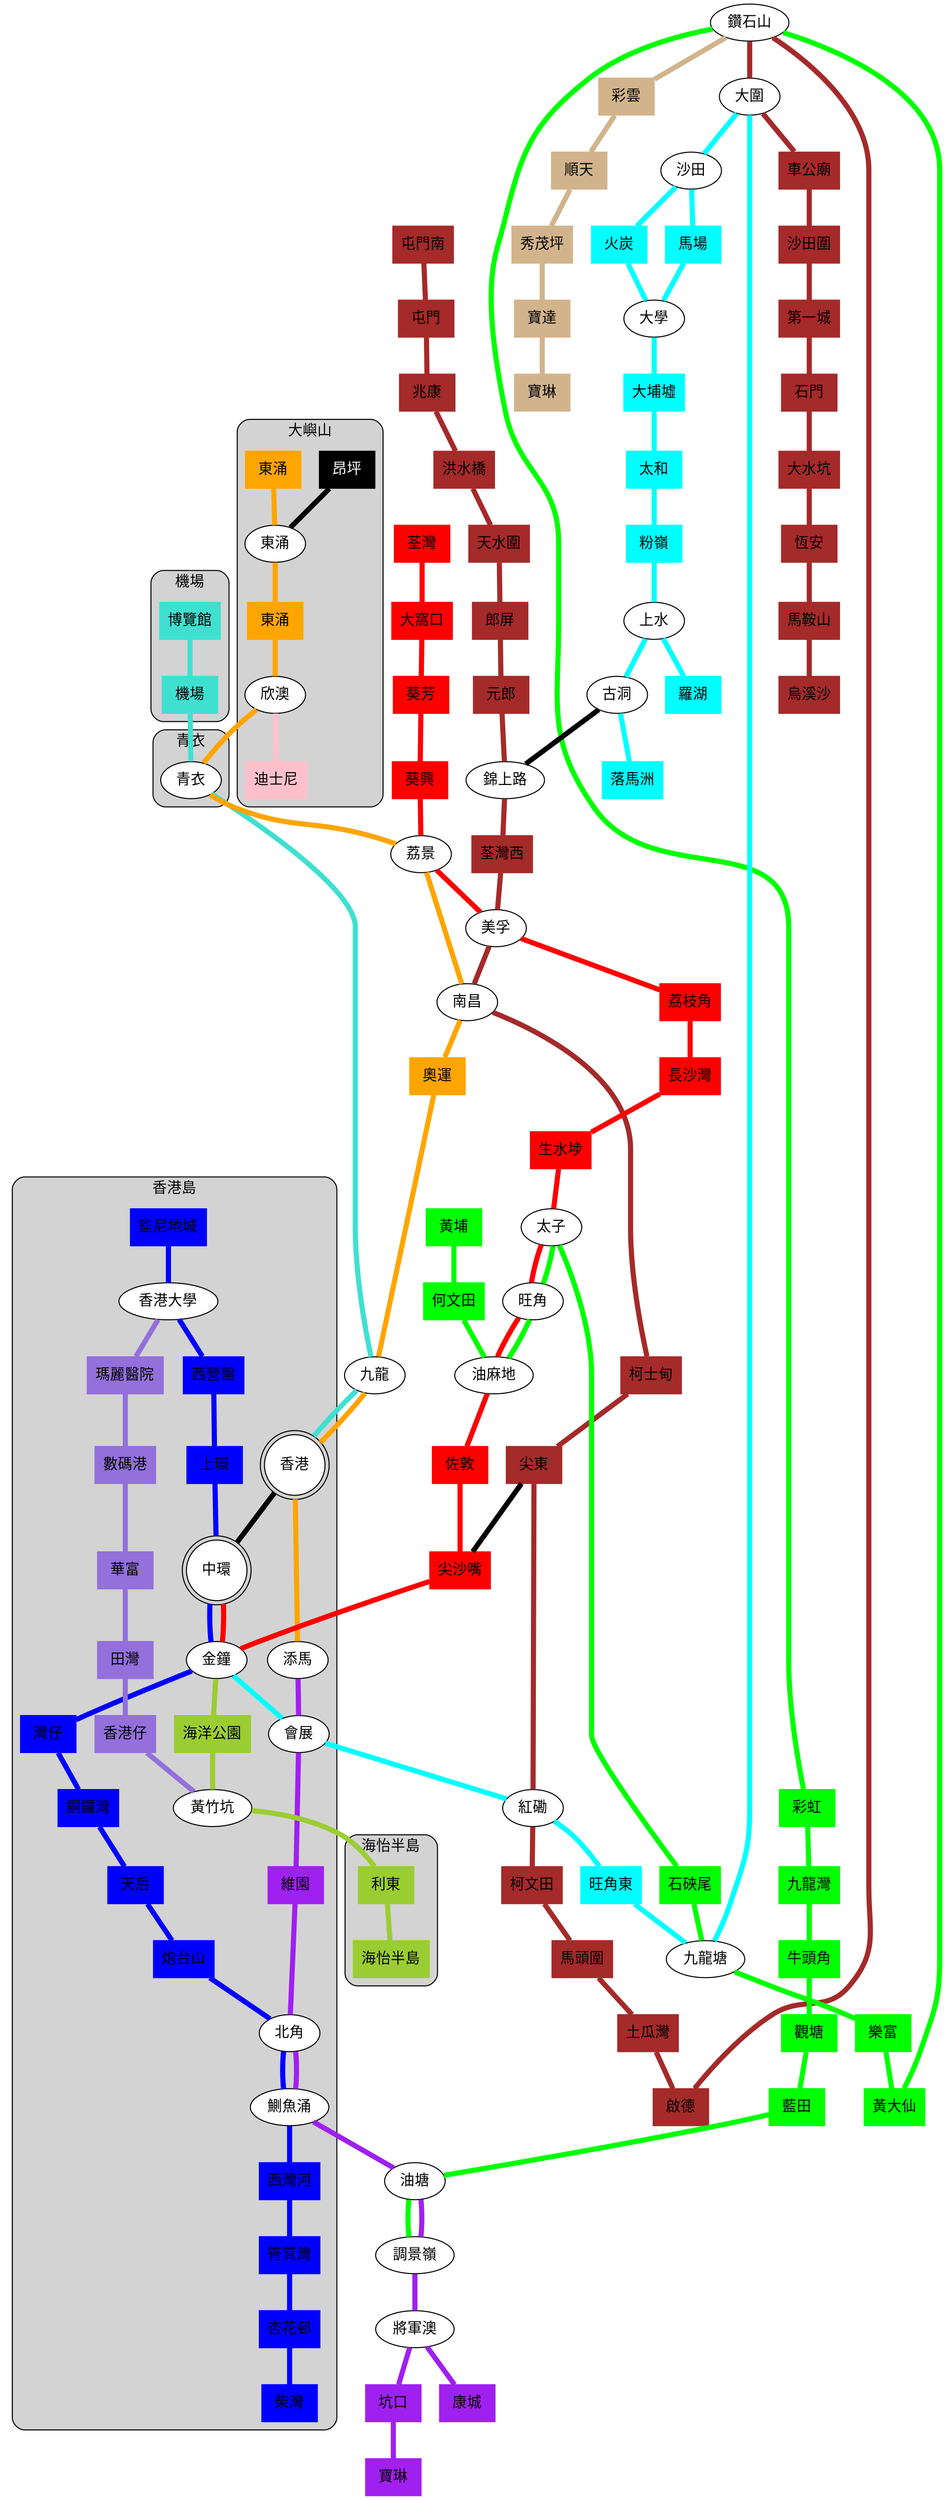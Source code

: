 // Line                     | Code | Color        |
// -------------------------+------+--------------+
// Airport Express Line     | AE   | turquoise    |
// Disneyland Resort Line   | DR   | pink         |
// East Kowloon Line        | EK   | tan          |
// East West Line           | EW   | brown        |
// Island Line              | I    | blue         |
// Kwan Tong Line           | KT   | green        |
// Northern Line            | N    | black        |
// North South Line         | NS   | cyan         |
// South Island Line (East) | SIE  | yellowgreen  |
// South Island Line (West) | SIW  | mediumpurple |
// Tseung Kwan O Line       | TKO  | purple       |
// Tsuen Wan Line           | TW   | red          |
// Tung Chung Line          | TC   | orange       |

graph hongkong_mtr {
    node [shape=box, style=filled]
    edge [penwidth=5]

    // Airport Express Line
    node [color=turquoise, fontcolor=black]
    subgraph cluster_2 {
        label="機場"
        style="rounded,filled"

        node [color=turquoise, fontcolor=black]
        AE1 [label="博覽館"]
        AE2 [label="機場"]
    }
    subgraph cluster_1 {
        label="青衣"
        style="rounded,filled"

        node [color=turquoise, fontcolor=black]
        AE3_TC5 [label="青衣", shape=ellipse, color=black, fontcolor=black, fillcolor=white]
    }
    AE4_TC9 [label="九龍", shape=ellipse, color=black, fontcolor=black, fillcolor=white]
    subgraph cluster_0 {
        label="香港島"
        style="rounded,filled"

        node [color=turquoise, fontcolor=black]
        AE5_TC20 [label="香港", shape=doublecircle, color=black, fontcolor=black, fillcolor=white]
    }

    edge [color=turquoise]
    AE1 -- AE2 -- AE3_TC5 -- AE4_TC9 -- AE5_TC20

    // Disney Resort Line
    node [color=pink, fontcolor=black]
    subgraph cluster_3 {
        label="大嶼山"
        style="rounded,filled"

        node [color=pink, fontcolor=black]
        DR1_TC4 [label="欣澳", shape=ellipse, color=black, fontcolor=black, fillcolor=white]
        DR2 [label="迪士尼"]
    }

    edge [color=pink]
    DR1_TC4 -- DR2

    // East Kowloon Line
    node [color=tan, fontcolor=black]
    EK1_EW19_KT10 [label="鑽石山", shape=ellipse, color=black, fontcolor=black, fillcolor=white]
    EK2 [label="彩雲"]
    EK3 [label="順天"]
    EK4 [label="秀茂坪"]
    EK5 [label="寶達"]
    EK6 [label="寶琳"]

    edge [color=tan]
    EK1_EW19_KT10 -- EK2 -- EK3 -- EK4 -- EK5 -- EK6

    // East West Line
    node [color=brown, fontcolor=black]
    EW1 [label="屯門南"]
    EW2 [label="屯門"]
    EW3 [label="兆康"]
    EW4 [label="洪水橋"]
    EW5 [label="天水圍"]
    EW6 [label="郎屏"]
    EW7 [label="元郎"]
    EW8_N2 [label="錦上路", shape=ellipse, color=black, fontcolor=black, fillcolor=white]
    EW9 [label="荃灣西"]
    EW10_TW6 [label="美孚", shape=ellipse, color=black, fontcolor=black, fillcolor=white]
    EW11_TC7 [label="南昌", shape=ellipse, color=black, fontcolor=black, fillcolor=white]
    EW12 [label="柯士甸"]
    EW13 [label="尖東"]
    EW14_NS3 [label="紅磡", shape=ellipse, color=black, fontcolor=black, fillcolor=white]
    EW15 [label="柯文田"]
    EW16 [label="馬頭圍"]
    EW17 [label="土瓜灣"]
    EW18 [label="啟德"]
    EK1_EW19_KT10 [label="鑽石山", shape=ellipse, color=black, fontcolor=black, fillcolor=white]
    EW20_NS6 [label="大圍", shape=ellipse, color=black, fontcolor=black, fillcolor=white]
    EW21 [label="車公廟"]
    EW22 [label="沙田圍"]
    EW23 [label="第一城"]
    EW24 [label="石門"]
    EW25 [label="大水坑"]
    EW26 [label="恆安"]
    EW27 [label="馬鞍山"]
    EW28 [label="烏溪沙"]

    edge [color=brown]
    EW1 -- EW2 -- EW3 -- EW4 -- EW5 -- EW6 -- EW7 -- EW8_N2 -- EW9 -- EW10_TW6 -- EW11_TC7 -- EW12 -- EW13 -- EW14_NS3 -- EW15 -- EW16 -- EW17 -- EW18 -- EK1_EW19_KT10 -- EW20_NS6 -- EW21 -- EW22 -- EW23 -- EW24 -- EW25 -- EW26 -- EW27 -- EW28

    // Island Line
    node [color=blue, fontcolor=black]
    subgraph cluster_0 {
        label="香港島"
        style="rounded,filled"

        node [color=blue, fontcolor=black]
        I1 [label="監尼地城"]
        I2_SIW1 [label="香港大學", shape=ellipse, color=black, fontcolor=black, fillcolor=white]
        I3 [label="西營盤"]
        I4 [label="上環"]
        I5_TW16 [label="中環", shape=doublecircle, color=black, fontcolor=black, fillcolor=white]
        I6_NS1_SIE1_TW15 [label="金鐘", shape=ellipse, color=black, fontcolor=black, fillcolor=white]
        I7 [label="灣仔"]
        I8 [label="銅鑼灣"]
        I9 [label="天后"]
        I10 [label="炮台山"]
        I11_TKO4 [label="北角", shape=ellipse, color=black, fontcolor=black, fillcolor=white]
        I12_TKO5 [label="鰂魚涌", shape=ellipse, color=black, fontcolor=black, fillcolor=white]
        I13 [label="太古"]
        I13 [label="西灣河"]
        I14 [label="筲箕灣"]
        I15 [label="杏花邨"]
        I16 [label="柴灣"]
    }

    edge [color=blue]
    I1 -- I2_SIW1 -- I3 -- I4 -- I5_TW16 -- I6_NS1_SIE1_TW15 -- I7 -- I8 -- I9 -- I10 -- I11_TKO4 -- I12_TKO5 -- I13 -- I14 -- I15 -- I16

    // Kwan Tong Line
    node [color=green, fontcolor=black]
    KT1 [label="黃埔"]
    KT2 [label="何文田"]
    KT3_TW12 [label="油麻地", shape=ellipse, color=black, fontcolor=black, fillcolor=white]
    KT4_TW11 [label="旺角", shape=ellipse, color=black, fontcolor=black, fillcolor=white]
    KT5_TW10 [label="太子", shape=ellipse, color=black, fontcolor=black, fillcolor=white]
    KT6 [label="石硤尾"]
    KT7_NS5 [label="九龍塘", shape=ellipse, color=black, fontcolor=black, fillcolor=white]
    KT8 [label="樂富"]
    KT9 [label="黃大仙"]
    EK1_EW19_KT10 [label="鑽石山", shape=ellipse, color=black, fontcolor=black, fillcolor=white]
    KT11 [label="彩虹"]
    KT12 [label="九龍灣"]
    KT13 [label="牛頭角"]
    KT14 [label="觀塘"]
    KT15 [label="藍田"]
    KT16_TKO6 [label="油塘", shape=ellipse, color=black, fontcolor=black, fillcolor=white]
    KT17_TKO7 [label="調景嶺", shape=ellipse, color=black, fontcolor=black, fillcolor=white]

    edge [color=green]
    KT1 -- KT2 -- KT3_TW12 -- KT4_TW11 -- KT5_TW10 -- KT6 -- KT7_NS5 -- KT8 -- KT9 -- EK1_EW19_KT10 -- KT11 -- KT12 -- KT13 -- KT14 -- KT15 -- KT16_TKO6 -- KT17_TKO7

    // Northern Line
    node [color=black, fontcolor=white]
    N1_NS14A [label="古洞", shape=ellipse, color=black, fontcolor=black, fillcolor=white]
    EW8_N2 [label="錦上路", shape=ellipse, color=black, fontcolor=black, fillcolor=white]

    edge [color=black]
    N1_NS14A -- EW8_N2

    // North South Line (formerly, East Rail Line)
    node [color=cyan, fontcolor=black]
    I6_NS1_SIE1_TW15 [label="金鐘", shape=ellipse, color=black, fontcolor=black, fillcolor=white]
    subgraph cluster_0 {
        label="香港島"
        style="rounded,filled"

        node [color=cyan, fontcolor=black]
        NS2_TKO2 [label="會展", shape=ellipse, color=black, fontcolor=black, fillcolor=white]
    }
    EW14_NS3 [label="紅磡", shape=ellipse, color=black, fontcolor=black, fillcolor=white]
    NS4 [label="旺角東"]
    KT7_NS5 [label="九龍塘", shape=ellipse, color=black, fontcolor=black, fillcolor=white]
    EW20_NS6 [label="大圍", shape=ellipse, color=black, fontcolor=black, fillcolor=white]
    NS7 [label="沙田", shape=ellipse, color=black, fontcolor=black, fillcolor=white]
    NS8A [label="火炭"]
    NS8B [label="馬場"]
    NS9 [label="大學", shape=ellipse, color=black, fontcolor=black, fillcolor=white]
    NS10 [label="大埔墟"]
    NS11 [label="太和"]
    NS12 [label="粉嶺"]
    NS13 [label="上水", shape=ellipse, color=black, fontcolor=black, fillcolor=white]
    N1_NS14A [label="古洞", shape=ellipse, color=black, fontcolor=black, fillcolor=white]
    N1_NS14A2 [label="落馬洲"]
    NS14B [label="羅湖"]

    edge [color=cyan]
    I6_NS1_SIE1_TW15 -- NS2_TKO2 -- EW14_NS3 -- NS4 -- KT7_NS5 -- EW20_NS6 -- NS7 -- NS8A -- NS9 -- NS10 -- NS11 -- NS12 -- NS13 -- N1_NS14A -- N1_NS14A2
    NS7 -- NS8B -- NS9
    NS13 -- NS14B

    // South Island Line (East)
    node [color=yellowgreen, fontcolor=black]
    subgraph cluster_0 {
        label="香港島"
        style="rounded,filled"

        node [color=yellowgreen, fontcolor=black]
        I6_NS1_SIE1_TW15 [label="金鐘", shape=ellipse, color=black, fontcolor=black, fillcolor=white]
        SIE2 [label="海洋公園"]
        SIE3_SIW7 [label="黃竹坑", shape=ellipse, color=black, fontcolor=black, fillcolor=white]
    }
    subgraph cluster_4 {
        label="海怡半島"
        style="rounded,filled"

        node [color=yellowgreen, fontcolor=black]
        SIE4 [label="利東"]
        SIE5 [label="海怡半島"]
    }

    edge [color=yellowgreen]
    I6_NS1_SIE1_TW15 -- SIE2 -- SIE3_SIW7 -- SIE4 -- SIE5

    // South Island Line (West)
    node [color=mediumpurple, fontcolor=black]
    subgraph cluster_0 {
        label="香港島"
        style="rounded,filled"

        node [color=mediumpurple, fontcolor=black]
        I2_SIW1 [label="香港大學", shape=ellipse, color=black, fontcolor=black, fillcolor=white]
        SIW2 [label="瑪麗醫院"]
        SIW3 [label="數碼港"]
        SIW4 [label="華富"]
        SIW5 [label="田灣"]
        SIW6 [label="香港仔"]
        SIE3_SIW7 [label="黃竹坑", shape=ellipse, color=black, fontcolor=black, fillcolor=white]
    }

    edge [color=mediumpurple]
    I2_SIW1 -- SIW2 -- SIW3 -- SIW4 -- SIW5 -- SIW6 -- SIE3_SIW7

    // Tseung Kwan O Line
    node [color=purple, fontcolor=black]
    subgraph cluster_0 {
        label="香港島"
        style="rounded,filled"

        node [color=purple, fontcolor=black]
        TC21_TKO1 [label="添馬", shape=ellipse, color=black, fontcolor=black, fillcolor=white]
        NS2_TKO2 [label="會展", shape=ellipse, color=black, fontcolor=black, fillcolor=white]
        TKO3 [label="維園"]
        I11_TKO4 [label="北角", shape=ellipse, color=black, fontcolor=black, fillcolor=white]
    }
    I12_TKO5 [label="鰂魚涌", shape=ellipse, color=black, fontcolor=black, fillcolor=white]
    KT16_TKO6 [label="油塘", shape=ellipse, color=black, fontcolor=black, fillcolor=white]
    KT17_TKO7 [label="調景嶺", shape=ellipse, color=black, fontcolor=black, fillcolor=white]
    TKO8 [label="將軍澳", shape=ellipse, color=black, fontcolor=black, fillcolor=white]
    TKO9A [label="坑口"]
    TKO9A2 [label="寶琳"]
    TKO9B [label="康城"]

    edge [color=purple]
    TC21_TKO1 -- NS2_TKO2 -- TKO3 -- I11_TKO4 -- I12_TKO5 -- KT16_TKO6 -- KT17_TKO7 -- TKO8 -- TKO9A -- TKO9A2
    TKO8 -- TKO9B

    // Tsuen Wan Line
    node [color=red, fontcolor=black]
    TW1 [label="荃灣"]
    TW2 [label="大窩口"]
    TW3 [label="葵芳"]
    TW4 [label="葵興"]
    TC6_TW5 [label="荔景", shape=ellipse, color=black, fontcolor=black, fillcolor=white]
    EW10_TW6 [label="美孚", shape=ellipse, color=black, fontcolor=black, fillcolor=white]
    TW7 [label="荔枝角"]
    TW8 [label="長沙灣"]
    TW9 [label="生水埗"]
    KT5_TW10 [label="太子", shape=ellipse, color=black, fontcolor=black, fillcolor=white]
    KT4_TW11 [label="旺角", shape=ellipse, color=black, fontcolor=black, fillcolor=white]
    KT3_TW12 [label="油麻地", shape=ellipse, color=black, fontcolor=black, fillcolor=white]
    TW13 [label="佐敦"]
    TW14 [label="尖沙嘴"]
    I6_NS1_SIE1_TW15 [label="金鐘", shape=ellipse, color=black, fontcolor=black, fillcolor=white]
    I5_TW16 [label="中環", shape=doublecircle, color=black, fontcolor=black, fillcolor=white]

    edge [color=red]
    TW1 -- TW2 -- TW3 -- TW4 -- TC6_TW5 -- EW10_TW6 -- TW7 -- TW8 -- TW9 -- KT5_TW10 -- KT4_TW11 -- KT3_TW12 -- TW13 -- TW14 -- I6_NS1_SIE1_TW15 -- I5_TW16

    // Tung Chung Line
    node [color=orange, fontcolor=black]
    subgraph cluster_3 {
        label="大嶼山"
        style="rounded,filled"

        node [color=orange, fontcolor=black]
        TC1 [label="東涌"]
        TC2 [label="東涌", shape=ellipse, color=black, fontcolor=black, fillcolor=white]
        TC3 [label="東涌"]
        DR1_TC4 [label="欣澳", shape=ellipse, color=black, fontcolor=black, fillcolor=white]
    }
    subgraph cluster_1 {
        label="青衣"
        style="rounded,filled"

        node [color=orange, fontcolor=black]
        AE3_TC5 [label="青衣", shape=ellipse, color=black, fontcolor=black, fillcolor=white]
    }
    TC6_TW5 [label="荔景", shape=ellipse, color=black, fontcolor=black, fillcolor=white]
    EW11_TC7 [label="南昌", shape=ellipse, color=black, fontcolor=black, fillcolor=white]
    TC8 [label="奧運"]
    AE4_TC9 [label="九龍", shape=ellipse, color=black, fontcolor=black, fillcolor=white]
    subgraph cluster_0 {
        label="香港島"
        style="rounded,filled"

        node [color=orange, fontcolor=black]
        AE5_TC20 [label="香港", shape=doublecircle, color=black, fontcolor=black, fillcolor=white]
        TC21_TKO1 [label="添馬", shape=ellipse, color=black, fontcolor=black, fillcolor=white]
    }

    edge [color=orange]
    TC1 -- TC2 -- TC3 -- DR1_TC4 -- AE3_TC5 -- TC6_TW5 -- EW11_TC7 -- TC8 -- AE4_TC9 -- AE5_TC20 -- TC21_TKO1

    // Misc
    node [color=black, fontcolor=white]
    subgraph cluster_3 {
        label="大嶼山"
        style="rounded,filled"

        node [color=black, fontcolor=white]
        NP [label="昂坪"]
    }

    edge [color=black]
    AE5_TC20 -- I5_TW16
    EW13 -- TW14
    NP -- TC2
}
